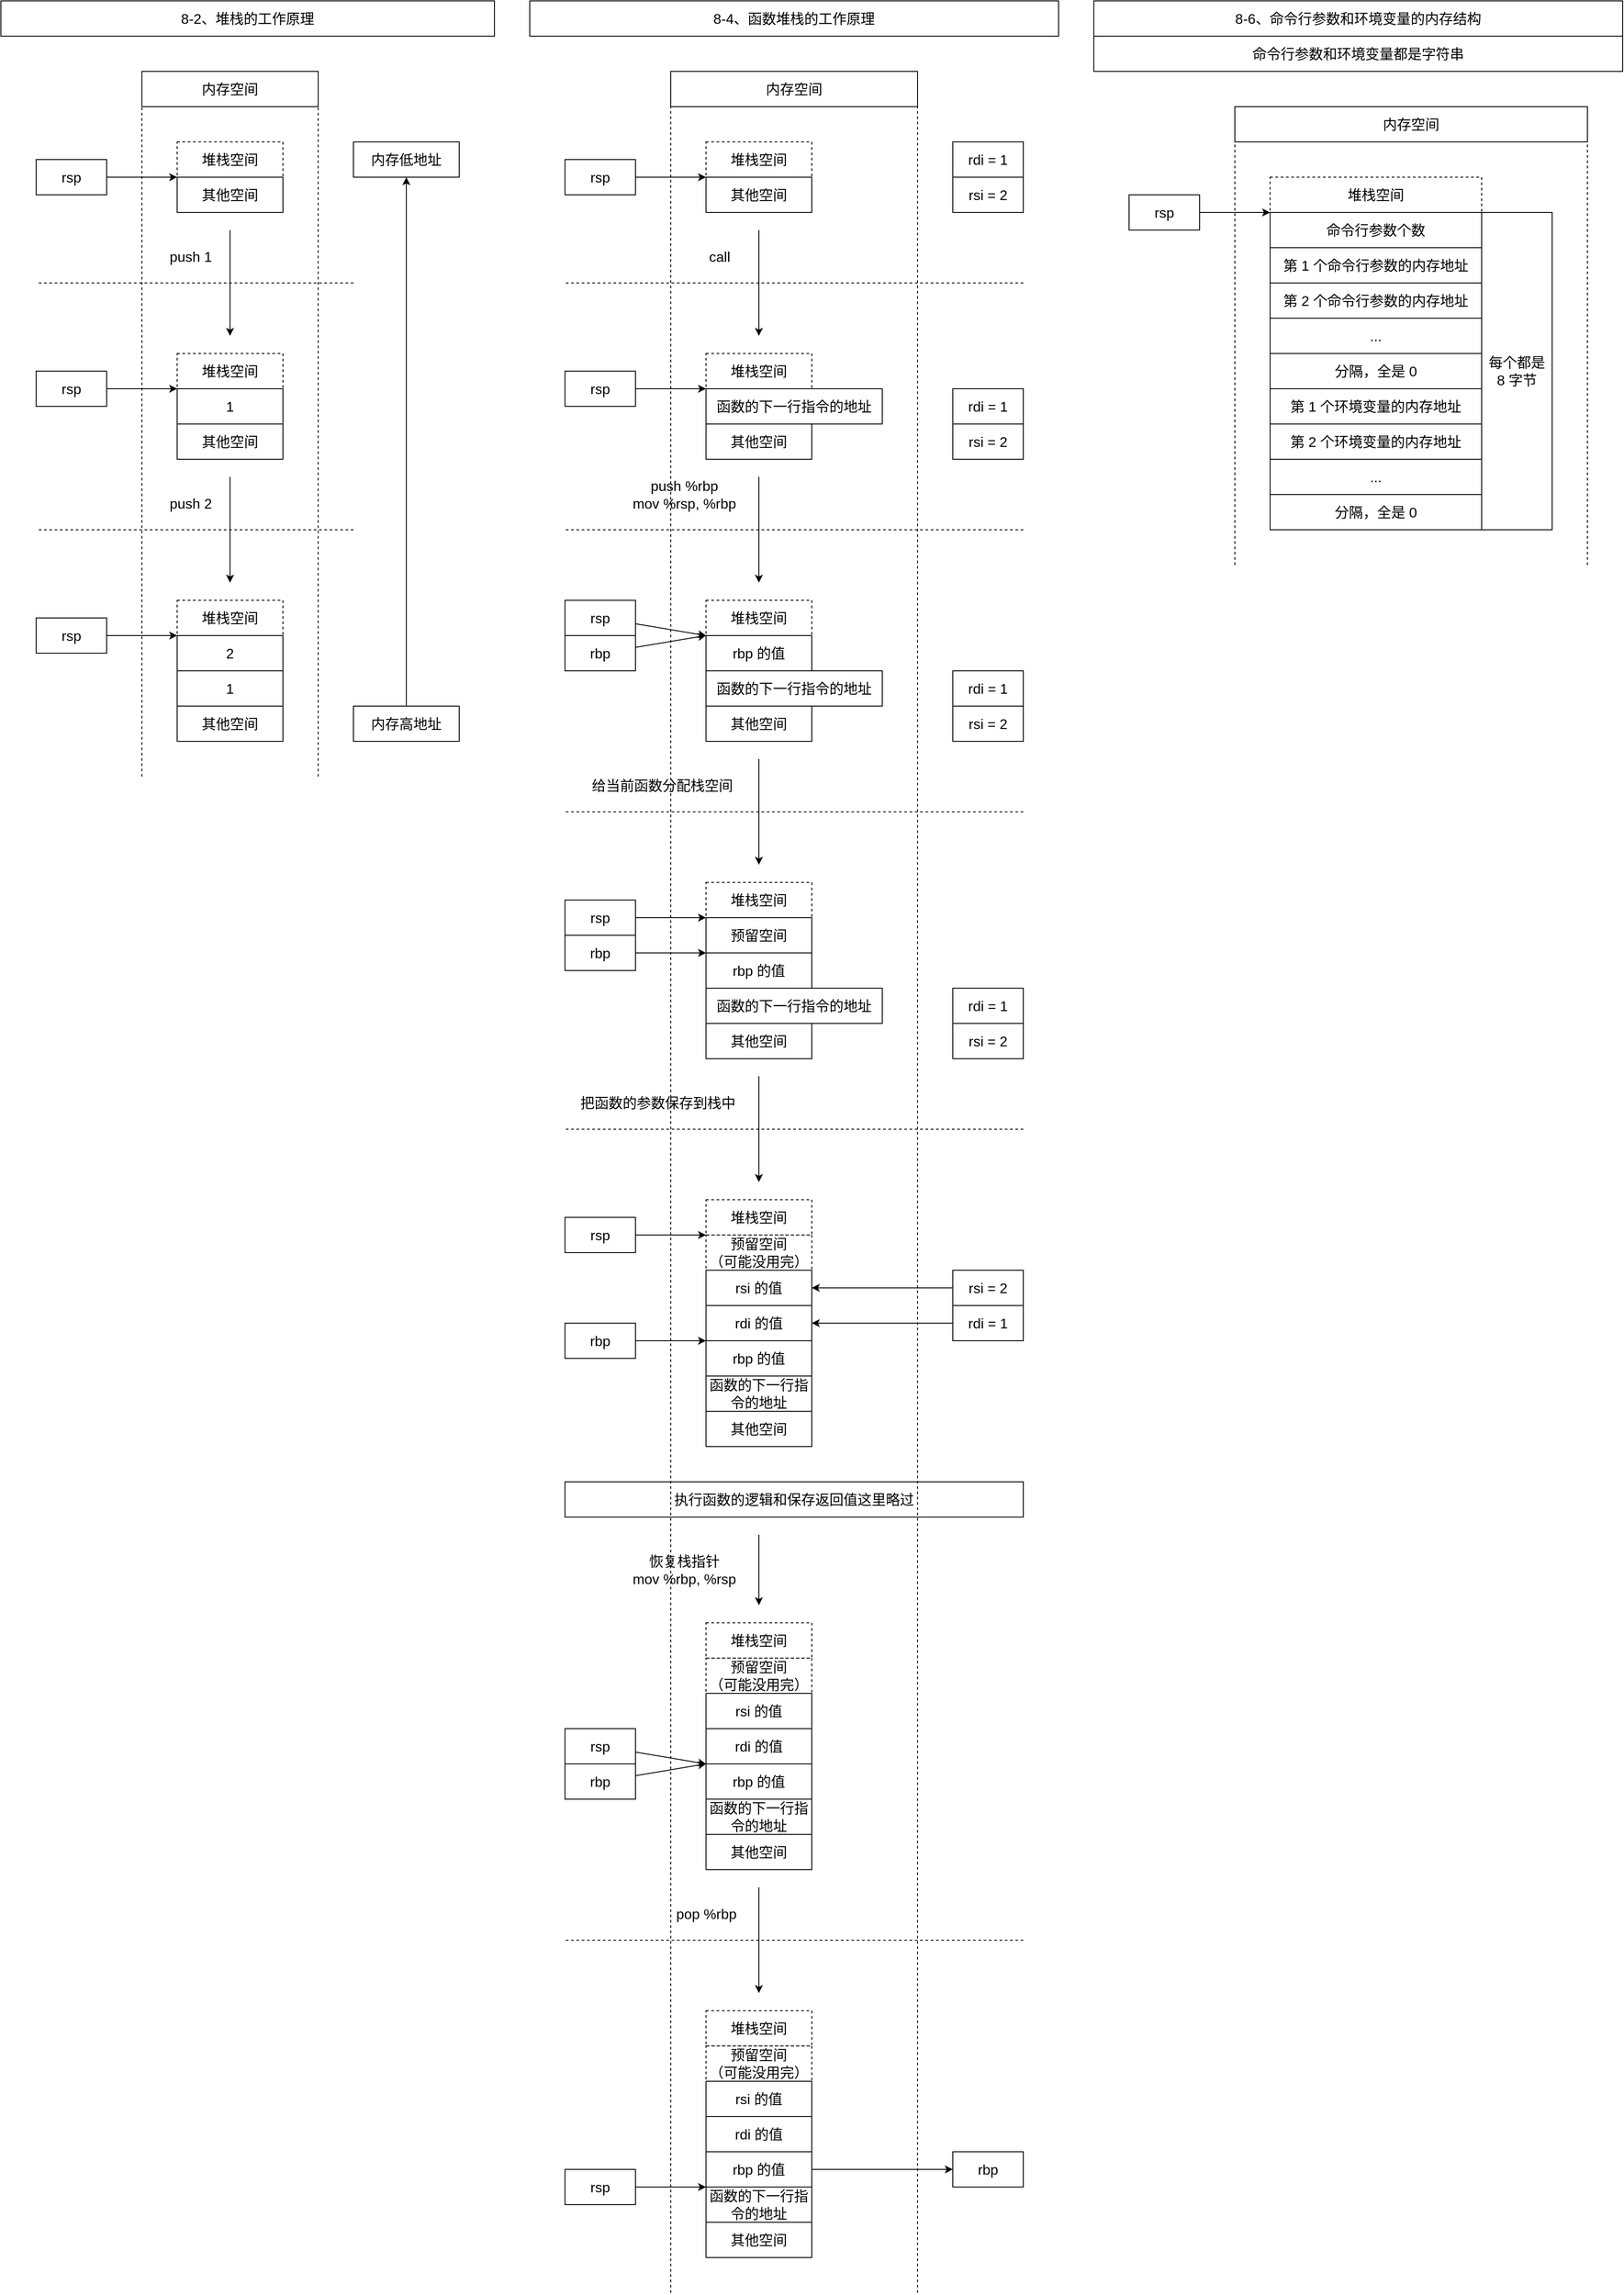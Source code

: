 <mxfile version="17.4.2" type="device"><diagram id="jFZ3DlJ9IxlYxu-9t4Uk" name="第 1 页"><mxGraphModel dx="2166" dy="1297" grid="1" gridSize="10" guides="0" tooltips="1" connect="1" arrows="0" fold="1" page="1" pageScale="1" pageWidth="827" pageHeight="1169" math="0" shadow="0"><root><mxCell id="0"/><mxCell id="1" parent="0"/><mxCell id="gfUiSU0rXDCN0qxDwcr0-1" value="8-2、堆栈的工作原理" style="rounded=0;whiteSpace=wrap;html=1;fillColor=none;fontSize=16;" parent="1" vertex="1"><mxGeometry x="40" y="40" width="560" height="40" as="geometry"/></mxCell><mxCell id="gfUiSU0rXDCN0qxDwcr0-2" value="其他空间" style="rounded=0;whiteSpace=wrap;html=1;fillColor=none;fontSize=16;" parent="1" vertex="1"><mxGeometry x="240" y="240" width="120" height="40" as="geometry"/></mxCell><mxCell id="gfUiSU0rXDCN0qxDwcr0-3" value="" style="endArrow=classic;html=1;rounded=0;fontSize=16;" parent="1" source="gfUiSU0rXDCN0qxDwcr0-17" edge="1"><mxGeometry width="50" height="50" relative="1" as="geometry"><mxPoint x="200" y="240" as="sourcePoint"/><mxPoint x="240" y="240" as="targetPoint"/></mxGeometry></mxCell><mxCell id="gfUiSU0rXDCN0qxDwcr0-5" value="1" style="rounded=0;whiteSpace=wrap;html=1;fillColor=none;fontSize=16;" parent="1" vertex="1"><mxGeometry x="240" y="480" width="120" height="40" as="geometry"/></mxCell><mxCell id="gfUiSU0rXDCN0qxDwcr0-12" value="内存低地址" style="rounded=0;whiteSpace=wrap;html=1;fillColor=none;fontSize=16;" parent="1" vertex="1"><mxGeometry x="440" y="200" width="120" height="40" as="geometry"/></mxCell><mxCell id="gfUiSU0rXDCN0qxDwcr0-13" value="内存高地址" style="rounded=0;whiteSpace=wrap;html=1;fillColor=none;fontSize=16;" parent="1" vertex="1"><mxGeometry x="440" y="840" width="120" height="40" as="geometry"/></mxCell><mxCell id="gfUiSU0rXDCN0qxDwcr0-14" value="" style="endArrow=classic;html=1;rounded=0;fontSize=16;" parent="1" source="gfUiSU0rXDCN0qxDwcr0-13" target="gfUiSU0rXDCN0qxDwcr0-12" edge="1"><mxGeometry width="50" height="50" relative="1" as="geometry"><mxPoint x="390" y="290" as="sourcePoint"/><mxPoint x="440" y="240" as="targetPoint"/></mxGeometry></mxCell><mxCell id="gfUiSU0rXDCN0qxDwcr0-15" value="内存空间" style="rounded=0;whiteSpace=wrap;html=1;fillColor=none;fontSize=16;" parent="1" vertex="1"><mxGeometry x="200" y="120" width="200" height="40" as="geometry"/></mxCell><mxCell id="gfUiSU0rXDCN0qxDwcr0-17" value="rsp" style="rounded=0;whiteSpace=wrap;html=1;fillColor=none;fontSize=16;" parent="1" vertex="1"><mxGeometry x="80" y="220" width="80" height="40" as="geometry"/></mxCell><mxCell id="gfUiSU0rXDCN0qxDwcr0-18" value="" style="endArrow=classic;html=1;rounded=0;fontSize=16;" parent="1" source="gfUiSU0rXDCN0qxDwcr0-19" edge="1"><mxGeometry width="50" height="50" relative="1" as="geometry"><mxPoint x="200" y="480" as="sourcePoint"/><mxPoint x="240" y="480" as="targetPoint"/></mxGeometry></mxCell><mxCell id="gfUiSU0rXDCN0qxDwcr0-19" value="rsp" style="rounded=0;whiteSpace=wrap;html=1;fillColor=none;fontSize=16;" parent="1" vertex="1"><mxGeometry x="80" y="460" width="80" height="40" as="geometry"/></mxCell><mxCell id="gfUiSU0rXDCN0qxDwcr0-20" value="push 1" style="text;html=1;align=center;verticalAlign=middle;resizable=0;points=[];autosize=1;strokeColor=none;fillColor=none;fontSize=16;" parent="1" vertex="1"><mxGeometry x="225" y="320" width="60" height="20" as="geometry"/></mxCell><mxCell id="gfUiSU0rXDCN0qxDwcr0-21" value="push 2" style="text;html=1;align=center;verticalAlign=middle;resizable=0;points=[];autosize=1;strokeColor=none;fillColor=none;fontSize=16;" parent="1" vertex="1"><mxGeometry x="225" y="600" width="60" height="20" as="geometry"/></mxCell><mxCell id="gfUiSU0rXDCN0qxDwcr0-22" value="1" style="rounded=0;whiteSpace=wrap;html=1;fillColor=none;fontSize=16;" parent="1" vertex="1"><mxGeometry x="240" y="800" width="120" height="40" as="geometry"/></mxCell><mxCell id="gfUiSU0rXDCN0qxDwcr0-23" value="2" style="rounded=0;whiteSpace=wrap;html=1;fillColor=none;fontSize=16;" parent="1" vertex="1"><mxGeometry x="240" y="760" width="120" height="40" as="geometry"/></mxCell><mxCell id="gfUiSU0rXDCN0qxDwcr0-24" value="" style="endArrow=classic;html=1;rounded=0;fontSize=16;" parent="1" source="gfUiSU0rXDCN0qxDwcr0-25" edge="1"><mxGeometry width="50" height="50" relative="1" as="geometry"><mxPoint x="200" y="760" as="sourcePoint"/><mxPoint x="240" y="760" as="targetPoint"/></mxGeometry></mxCell><mxCell id="gfUiSU0rXDCN0qxDwcr0-25" value="rsp" style="rounded=0;whiteSpace=wrap;html=1;fillColor=none;fontSize=16;" parent="1" vertex="1"><mxGeometry x="80" y="740" width="80" height="40" as="geometry"/></mxCell><mxCell id="gfUiSU0rXDCN0qxDwcr0-26" value="堆栈空间" style="rounded=0;whiteSpace=wrap;html=1;fillColor=none;dashed=1;fontSize=16;" parent="1" vertex="1"><mxGeometry x="240" y="200" width="120" height="40" as="geometry"/></mxCell><mxCell id="gfUiSU0rXDCN0qxDwcr0-27" value="其他空间" style="rounded=0;whiteSpace=wrap;html=1;fillColor=none;fontSize=16;" parent="1" vertex="1"><mxGeometry x="240" y="520" width="120" height="40" as="geometry"/></mxCell><mxCell id="gfUiSU0rXDCN0qxDwcr0-28" value="堆栈空间" style="rounded=0;whiteSpace=wrap;html=1;fillColor=none;dashed=1;fontSize=16;" parent="1" vertex="1"><mxGeometry x="240" y="440" width="120" height="40" as="geometry"/></mxCell><mxCell id="gfUiSU0rXDCN0qxDwcr0-29" value="堆栈空间" style="rounded=0;whiteSpace=wrap;html=1;fillColor=none;dashed=1;fontSize=16;" parent="1" vertex="1"><mxGeometry x="240" y="720" width="120" height="40" as="geometry"/></mxCell><mxCell id="gfUiSU0rXDCN0qxDwcr0-30" value="其他空间" style="rounded=0;whiteSpace=wrap;html=1;fillColor=none;fontSize=16;" parent="1" vertex="1"><mxGeometry x="240" y="840" width="120" height="40" as="geometry"/></mxCell><mxCell id="gfUiSU0rXDCN0qxDwcr0-31" value="" style="endArrow=classic;html=1;rounded=0;fontSize=16;" parent="1" edge="1"><mxGeometry width="50" height="50" relative="1" as="geometry"><mxPoint x="300" y="300" as="sourcePoint"/><mxPoint x="300" y="420" as="targetPoint"/></mxGeometry></mxCell><mxCell id="gfUiSU0rXDCN0qxDwcr0-33" value="" style="endArrow=none;dashed=1;html=1;rounded=0;fontSize=16;" parent="1" edge="1"><mxGeometry width="50" height="50" relative="1" as="geometry"><mxPoint x="200" y="920" as="sourcePoint"/><mxPoint x="200" y="160" as="targetPoint"/></mxGeometry></mxCell><mxCell id="gfUiSU0rXDCN0qxDwcr0-34" value="" style="endArrow=none;dashed=1;html=1;rounded=0;fontSize=16;" parent="1" edge="1"><mxGeometry width="50" height="50" relative="1" as="geometry"><mxPoint x="440" y="360" as="sourcePoint"/><mxPoint x="80" y="360" as="targetPoint"/></mxGeometry></mxCell><mxCell id="gfUiSU0rXDCN0qxDwcr0-35" value="" style="endArrow=none;dashed=1;html=1;rounded=0;fontSize=16;" parent="1" edge="1"><mxGeometry width="50" height="50" relative="1" as="geometry"><mxPoint x="440" y="640" as="sourcePoint"/><mxPoint x="80" y="640" as="targetPoint"/></mxGeometry></mxCell><mxCell id="gfUiSU0rXDCN0qxDwcr0-37" value="" style="endArrow=none;dashed=1;html=1;rounded=0;fontSize=16;" parent="1" edge="1"><mxGeometry width="50" height="50" relative="1" as="geometry"><mxPoint x="400" y="920" as="sourcePoint"/><mxPoint x="400" y="160" as="targetPoint"/></mxGeometry></mxCell><mxCell id="gfUiSU0rXDCN0qxDwcr0-40" value="" style="endArrow=classic;html=1;rounded=0;fontSize=16;" parent="1" edge="1"><mxGeometry width="50" height="50" relative="1" as="geometry"><mxPoint x="300" y="580" as="sourcePoint"/><mxPoint x="300" y="700" as="targetPoint"/></mxGeometry></mxCell><mxCell id="gfUiSU0rXDCN0qxDwcr0-41" value="8-4、函数堆栈的工作原理" style="rounded=0;whiteSpace=wrap;html=1;fillColor=none;fontSize=16;" parent="1" vertex="1"><mxGeometry x="640" y="40" width="600" height="40" as="geometry"/></mxCell><mxCell id="gfUiSU0rXDCN0qxDwcr0-42" value="rdi = 1" style="rounded=0;whiteSpace=wrap;html=1;fillColor=none;fontSize=16;" parent="1" vertex="1"><mxGeometry x="1120" y="200" width="80" height="40" as="geometry"/></mxCell><mxCell id="gfUiSU0rXDCN0qxDwcr0-43" value="rsi = 2" style="rounded=0;whiteSpace=wrap;html=1;fillColor=none;fontSize=16;" parent="1" vertex="1"><mxGeometry x="1120" y="240" width="80" height="40" as="geometry"/></mxCell><mxCell id="gfUiSU0rXDCN0qxDwcr0-44" value="其他空间" style="rounded=0;whiteSpace=wrap;html=1;fillColor=none;fontSize=16;" parent="1" vertex="1"><mxGeometry x="840" y="240" width="120" height="40" as="geometry"/></mxCell><mxCell id="gfUiSU0rXDCN0qxDwcr0-45" value="" style="endArrow=classic;html=1;rounded=0;fontSize=16;" parent="1" source="gfUiSU0rXDCN0qxDwcr0-47" edge="1"><mxGeometry width="50" height="50" relative="1" as="geometry"><mxPoint x="800" y="240" as="sourcePoint"/><mxPoint x="840" y="240" as="targetPoint"/></mxGeometry></mxCell><mxCell id="gfUiSU0rXDCN0qxDwcr0-46" value="内存空间" style="rounded=0;whiteSpace=wrap;html=1;fillColor=none;fontSize=16;" parent="1" vertex="1"><mxGeometry x="800" y="120" width="280" height="40" as="geometry"/></mxCell><mxCell id="gfUiSU0rXDCN0qxDwcr0-47" value="rsp" style="rounded=0;whiteSpace=wrap;html=1;fillColor=none;fontSize=16;" parent="1" vertex="1"><mxGeometry x="680" y="220" width="80" height="40" as="geometry"/></mxCell><mxCell id="gfUiSU0rXDCN0qxDwcr0-48" value="堆栈空间" style="rounded=0;whiteSpace=wrap;html=1;fillColor=none;dashed=1;fontSize=16;" parent="1" vertex="1"><mxGeometry x="840" y="200" width="120" height="40" as="geometry"/></mxCell><mxCell id="gfUiSU0rXDCN0qxDwcr0-49" value="rdi = 1" style="rounded=0;whiteSpace=wrap;html=1;fillColor=none;fontSize=16;" parent="1" vertex="1"><mxGeometry x="1120" y="480" width="80" height="40" as="geometry"/></mxCell><mxCell id="gfUiSU0rXDCN0qxDwcr0-50" value="rsi = 2" style="rounded=0;whiteSpace=wrap;html=1;fillColor=none;fontSize=16;" parent="1" vertex="1"><mxGeometry x="1120" y="520" width="80" height="40" as="geometry"/></mxCell><mxCell id="gfUiSU0rXDCN0qxDwcr0-51" value="其他空间" style="rounded=0;whiteSpace=wrap;html=1;fillColor=none;fontSize=16;" parent="1" vertex="1"><mxGeometry x="840" y="520" width="120" height="40" as="geometry"/></mxCell><mxCell id="gfUiSU0rXDCN0qxDwcr0-52" value="" style="endArrow=classic;html=1;rounded=0;fontSize=16;" parent="1" source="gfUiSU0rXDCN0qxDwcr0-54" edge="1"><mxGeometry width="50" height="50" relative="1" as="geometry"><mxPoint x="800" y="480" as="sourcePoint"/><mxPoint x="840" y="480" as="targetPoint"/></mxGeometry></mxCell><mxCell id="gfUiSU0rXDCN0qxDwcr0-54" value="rsp" style="rounded=0;whiteSpace=wrap;html=1;fillColor=none;fontSize=16;" parent="1" vertex="1"><mxGeometry x="680" y="460" width="80" height="40" as="geometry"/></mxCell><mxCell id="gfUiSU0rXDCN0qxDwcr0-55" value="堆栈空间" style="rounded=0;whiteSpace=wrap;html=1;fillColor=none;dashed=1;fontSize=16;" parent="1" vertex="1"><mxGeometry x="840" y="440" width="120" height="40" as="geometry"/></mxCell><mxCell id="gfUiSU0rXDCN0qxDwcr0-57" value="函数的下一行指令的地址" style="rounded=0;whiteSpace=wrap;html=1;fontSize=16;fillColor=none;" parent="1" vertex="1"><mxGeometry x="840" y="480" width="200" height="40" as="geometry"/></mxCell><mxCell id="gfUiSU0rXDCN0qxDwcr0-58" value="call" style="text;html=1;align=center;verticalAlign=middle;resizable=0;points=[];autosize=1;strokeColor=none;fillColor=none;fontSize=16;" parent="1" vertex="1"><mxGeometry x="835" y="320" width="40" height="20" as="geometry"/></mxCell><mxCell id="gfUiSU0rXDCN0qxDwcr0-59" value="" style="endArrow=classic;html=1;rounded=0;fontSize=16;" parent="1" edge="1"><mxGeometry width="50" height="50" relative="1" as="geometry"><mxPoint x="900" y="300" as="sourcePoint"/><mxPoint x="900" y="420" as="targetPoint"/></mxGeometry></mxCell><mxCell id="gfUiSU0rXDCN0qxDwcr0-60" value="" style="endArrow=none;dashed=1;html=1;rounded=0;fontSize=16;" parent="1" edge="1"><mxGeometry width="50" height="50" relative="1" as="geometry"><mxPoint x="1200" y="360" as="sourcePoint"/><mxPoint x="680" y="360" as="targetPoint"/></mxGeometry></mxCell><mxCell id="gfUiSU0rXDCN0qxDwcr0-61" value="rbp 的值" style="rounded=0;whiteSpace=wrap;html=1;fillColor=none;fontSize=16;" parent="1" vertex="1"><mxGeometry x="840" y="760" width="120" height="40" as="geometry"/></mxCell><mxCell id="gfUiSU0rXDCN0qxDwcr0-62" value="rdi = 1" style="rounded=0;whiteSpace=wrap;html=1;fillColor=none;fontSize=16;" parent="1" vertex="1"><mxGeometry x="1120" y="800" width="80" height="40" as="geometry"/></mxCell><mxCell id="gfUiSU0rXDCN0qxDwcr0-63" value="rsi = 2" style="rounded=0;whiteSpace=wrap;html=1;fillColor=none;fontSize=16;" parent="1" vertex="1"><mxGeometry x="1120" y="840" width="80" height="40" as="geometry"/></mxCell><mxCell id="gfUiSU0rXDCN0qxDwcr0-64" value="其他空间" style="rounded=0;whiteSpace=wrap;html=1;fillColor=none;fontSize=16;" parent="1" vertex="1"><mxGeometry x="840" y="840" width="120" height="40" as="geometry"/></mxCell><mxCell id="gfUiSU0rXDCN0qxDwcr0-65" value="" style="endArrow=classic;html=1;rounded=0;fontSize=16;" parent="1" source="gfUiSU0rXDCN0qxDwcr0-66" edge="1"><mxGeometry width="50" height="50" relative="1" as="geometry"><mxPoint x="800" y="760" as="sourcePoint"/><mxPoint x="840" y="760" as="targetPoint"/></mxGeometry></mxCell><mxCell id="gfUiSU0rXDCN0qxDwcr0-66" value="rsp" style="rounded=0;whiteSpace=wrap;html=1;fillColor=none;fontSize=16;" parent="1" vertex="1"><mxGeometry x="680" y="720" width="80" height="40" as="geometry"/></mxCell><mxCell id="gfUiSU0rXDCN0qxDwcr0-67" value="堆栈空间" style="rounded=0;whiteSpace=wrap;html=1;fillColor=none;dashed=1;fontSize=16;" parent="1" vertex="1"><mxGeometry x="840" y="720" width="120" height="40" as="geometry"/></mxCell><mxCell id="gfUiSU0rXDCN0qxDwcr0-68" value="函数的下一行指令的地址" style="rounded=0;whiteSpace=wrap;html=1;fontSize=16;fillColor=none;" parent="1" vertex="1"><mxGeometry x="840" y="800" width="200" height="40" as="geometry"/></mxCell><mxCell id="gfUiSU0rXDCN0qxDwcr0-71" value="rbp 的值" style="rounded=0;whiteSpace=wrap;html=1;fillColor=none;fontSize=16;" parent="1" vertex="1"><mxGeometry x="840" y="1120" width="120" height="40" as="geometry"/></mxCell><mxCell id="gfUiSU0rXDCN0qxDwcr0-72" value="rdi = 1" style="rounded=0;whiteSpace=wrap;html=1;fillColor=none;fontSize=16;" parent="1" vertex="1"><mxGeometry x="1120" y="1160" width="80" height="40" as="geometry"/></mxCell><mxCell id="gfUiSU0rXDCN0qxDwcr0-73" value="rsi = 2" style="rounded=0;whiteSpace=wrap;html=1;fillColor=none;fontSize=16;" parent="1" vertex="1"><mxGeometry x="1120" y="1200" width="80" height="40" as="geometry"/></mxCell><mxCell id="gfUiSU0rXDCN0qxDwcr0-74" value="其他空间" style="rounded=0;whiteSpace=wrap;html=1;fillColor=none;fontSize=16;" parent="1" vertex="1"><mxGeometry x="840" y="1200" width="120" height="40" as="geometry"/></mxCell><mxCell id="gfUiSU0rXDCN0qxDwcr0-75" value="" style="endArrow=classic;html=1;rounded=0;fontSize=16;" parent="1" source="gfUiSU0rXDCN0qxDwcr0-76" edge="1"><mxGeometry width="50" height="50" relative="1" as="geometry"><mxPoint x="800" y="1080" as="sourcePoint"/><mxPoint x="840" y="1080" as="targetPoint"/></mxGeometry></mxCell><mxCell id="gfUiSU0rXDCN0qxDwcr0-76" value="rsp" style="rounded=0;whiteSpace=wrap;html=1;fillColor=none;fontSize=16;" parent="1" vertex="1"><mxGeometry x="680" y="1060" width="80" height="40" as="geometry"/></mxCell><mxCell id="gfUiSU0rXDCN0qxDwcr0-77" value="堆栈空间" style="rounded=0;whiteSpace=wrap;html=1;fillColor=none;dashed=1;fontSize=16;" parent="1" vertex="1"><mxGeometry x="840" y="1040" width="120" height="40" as="geometry"/></mxCell><mxCell id="gfUiSU0rXDCN0qxDwcr0-78" value="函数的下一行指令的地址" style="rounded=0;whiteSpace=wrap;html=1;fontSize=16;fillColor=none;" parent="1" vertex="1"><mxGeometry x="840" y="1160" width="200" height="40" as="geometry"/></mxCell><mxCell id="gfUiSU0rXDCN0qxDwcr0-80" value="预留空间" style="rounded=0;whiteSpace=wrap;html=1;fillColor=none;fontSize=16;" parent="1" vertex="1"><mxGeometry x="840" y="1080" width="120" height="40" as="geometry"/></mxCell><mxCell id="gfUiSU0rXDCN0qxDwcr0-81" value="rbp 的值" style="rounded=0;whiteSpace=wrap;html=1;fillColor=none;fontSize=16;" parent="1" vertex="1"><mxGeometry x="840" y="1560" width="120" height="40" as="geometry"/></mxCell><mxCell id="gfUiSU0rXDCN0qxDwcr0-82" value="rdi = 1" style="rounded=0;whiteSpace=wrap;html=1;fillColor=none;fontSize=16;" parent="1" vertex="1"><mxGeometry x="1120" y="1520" width="80" height="40" as="geometry"/></mxCell><mxCell id="gfUiSU0rXDCN0qxDwcr0-83" value="rsi = 2" style="rounded=0;whiteSpace=wrap;html=1;fillColor=none;fontSize=16;" parent="1" vertex="1"><mxGeometry x="1120" y="1480" width="80" height="40" as="geometry"/></mxCell><mxCell id="gfUiSU0rXDCN0qxDwcr0-84" value="其他空间" style="rounded=0;whiteSpace=wrap;html=1;fillColor=none;fontSize=16;" parent="1" vertex="1"><mxGeometry x="840" y="1640" width="120" height="40" as="geometry"/></mxCell><mxCell id="gfUiSU0rXDCN0qxDwcr0-85" value="" style="endArrow=classic;html=1;rounded=0;fontSize=16;" parent="1" source="gfUiSU0rXDCN0qxDwcr0-86" edge="1"><mxGeometry width="50" height="50" relative="1" as="geometry"><mxPoint x="800" y="1440" as="sourcePoint"/><mxPoint x="840" y="1440" as="targetPoint"/></mxGeometry></mxCell><mxCell id="gfUiSU0rXDCN0qxDwcr0-86" value="rsp" style="rounded=0;whiteSpace=wrap;html=1;fillColor=none;fontSize=16;" parent="1" vertex="1"><mxGeometry x="680" y="1420" width="80" height="40" as="geometry"/></mxCell><mxCell id="gfUiSU0rXDCN0qxDwcr0-87" value="堆栈空间" style="rounded=0;whiteSpace=wrap;html=1;fillColor=none;dashed=1;fontSize=16;" parent="1" vertex="1"><mxGeometry x="840" y="1400" width="120" height="40" as="geometry"/></mxCell><mxCell id="gfUiSU0rXDCN0qxDwcr0-88" value="函数的下一行指令的地址" style="rounded=0;whiteSpace=wrap;html=1;fontSize=16;fillColor=none;" parent="1" vertex="1"><mxGeometry x="840" y="1600" width="120" height="40" as="geometry"/></mxCell><mxCell id="gfUiSU0rXDCN0qxDwcr0-90" value="rdi 的值" style="rounded=0;whiteSpace=wrap;html=1;fillColor=none;fontSize=16;" parent="1" vertex="1"><mxGeometry x="840" y="1520" width="120" height="40" as="geometry"/></mxCell><mxCell id="gfUiSU0rXDCN0qxDwcr0-91" value="rsi 的值" style="rounded=0;whiteSpace=wrap;html=1;fillColor=none;fontSize=16;" parent="1" vertex="1"><mxGeometry x="840" y="1480" width="120" height="40" as="geometry"/></mxCell><mxCell id="gfUiSU0rXDCN0qxDwcr0-92" value="预留空间&lt;br&gt;（可能没用完）" style="rounded=0;whiteSpace=wrap;html=1;fillColor=none;fontSize=16;dashed=1;" parent="1" vertex="1"><mxGeometry x="840" y="1440" width="120" height="40" as="geometry"/></mxCell><mxCell id="gfUiSU0rXDCN0qxDwcr0-94" value="push %rbp&lt;br&gt;mov %rsp, %rbp" style="text;html=1;align=center;verticalAlign=middle;resizable=0;points=[];autosize=1;strokeColor=none;fillColor=none;fontSize=16;" parent="1" vertex="1"><mxGeometry x="750" y="580" width="130" height="40" as="geometry"/></mxCell><mxCell id="gfUiSU0rXDCN0qxDwcr0-95" value="" style="endArrow=classic;html=1;rounded=0;fontSize=16;" parent="1" edge="1"><mxGeometry width="50" height="50" relative="1" as="geometry"><mxPoint x="900" y="580" as="sourcePoint"/><mxPoint x="900" y="700" as="targetPoint"/></mxGeometry></mxCell><mxCell id="gfUiSU0rXDCN0qxDwcr0-96" value="" style="endArrow=none;dashed=1;html=1;rounded=0;fontSize=16;" parent="1" edge="1"><mxGeometry width="50" height="50" relative="1" as="geometry"><mxPoint x="1200" y="640" as="sourcePoint"/><mxPoint x="680" y="640" as="targetPoint"/></mxGeometry></mxCell><mxCell id="gfUiSU0rXDCN0qxDwcr0-97" value="rbp" style="rounded=0;whiteSpace=wrap;html=1;fillColor=none;fontSize=16;" parent="1" vertex="1"><mxGeometry x="680" y="760" width="80" height="40" as="geometry"/></mxCell><mxCell id="gfUiSU0rXDCN0qxDwcr0-98" value="" style="endArrow=classic;html=1;rounded=0;fontSize=16;" parent="1" source="gfUiSU0rXDCN0qxDwcr0-97" edge="1"><mxGeometry width="50" height="50" relative="1" as="geometry"><mxPoint x="780" y="756.667" as="sourcePoint"/><mxPoint x="840" y="760" as="targetPoint"/></mxGeometry></mxCell><mxCell id="gfUiSU0rXDCN0qxDwcr0-99" value="给当前函数分配栈空间" style="text;html=1;align=center;verticalAlign=middle;resizable=0;points=[];autosize=1;strokeColor=none;fillColor=none;fontSize=16;" parent="1" vertex="1"><mxGeometry x="700" y="920" width="180" height="20" as="geometry"/></mxCell><mxCell id="gfUiSU0rXDCN0qxDwcr0-100" value="" style="endArrow=classic;html=1;rounded=0;fontSize=16;" parent="1" edge="1"><mxGeometry width="50" height="50" relative="1" as="geometry"><mxPoint x="900" y="900" as="sourcePoint"/><mxPoint x="900" y="1020" as="targetPoint"/></mxGeometry></mxCell><mxCell id="gfUiSU0rXDCN0qxDwcr0-101" value="" style="endArrow=none;dashed=1;html=1;rounded=0;fontSize=16;" parent="1" edge="1"><mxGeometry width="50" height="50" relative="1" as="geometry"><mxPoint x="1200" y="960" as="sourcePoint"/><mxPoint x="680" y="960" as="targetPoint"/></mxGeometry></mxCell><mxCell id="gfUiSU0rXDCN0qxDwcr0-102" value="" style="endArrow=classic;html=1;rounded=0;fontSize=16;" parent="1" source="gfUiSU0rXDCN0qxDwcr0-82" target="gfUiSU0rXDCN0qxDwcr0-90" edge="1"><mxGeometry width="50" height="50" relative="1" as="geometry"><mxPoint x="1050" y="1520" as="sourcePoint"/><mxPoint x="1100" y="1470" as="targetPoint"/></mxGeometry></mxCell><mxCell id="gfUiSU0rXDCN0qxDwcr0-103" value="" style="endArrow=classic;html=1;rounded=0;fontSize=16;" parent="1" source="gfUiSU0rXDCN0qxDwcr0-83" target="gfUiSU0rXDCN0qxDwcr0-91" edge="1"><mxGeometry width="50" height="50" relative="1" as="geometry"><mxPoint x="1100" y="1508.696" as="sourcePoint"/><mxPoint x="970" y="1536.957" as="targetPoint"/></mxGeometry></mxCell><mxCell id="gfUiSU0rXDCN0qxDwcr0-104" value="rbp" style="rounded=0;whiteSpace=wrap;html=1;fillColor=none;fontSize=16;" parent="1" vertex="1"><mxGeometry x="680" y="1100" width="80" height="40" as="geometry"/></mxCell><mxCell id="gfUiSU0rXDCN0qxDwcr0-105" value="" style="endArrow=classic;html=1;rounded=0;fontSize=16;" parent="1" source="gfUiSU0rXDCN0qxDwcr0-104" edge="1"><mxGeometry width="50" height="50" relative="1" as="geometry"><mxPoint x="780" y="1116.667" as="sourcePoint"/><mxPoint x="840" y="1120" as="targetPoint"/></mxGeometry></mxCell><mxCell id="gfUiSU0rXDCN0qxDwcr0-106" value="rbp" style="rounded=0;whiteSpace=wrap;html=1;fillColor=none;fontSize=16;" parent="1" vertex="1"><mxGeometry x="680" y="1540" width="80" height="40" as="geometry"/></mxCell><mxCell id="gfUiSU0rXDCN0qxDwcr0-107" value="" style="endArrow=classic;html=1;rounded=0;fontSize=16;" parent="1" source="gfUiSU0rXDCN0qxDwcr0-106" edge="1"><mxGeometry width="50" height="50" relative="1" as="geometry"><mxPoint x="780" y="1556.667" as="sourcePoint"/><mxPoint x="840" y="1560" as="targetPoint"/></mxGeometry></mxCell><mxCell id="gfUiSU0rXDCN0qxDwcr0-109" value="" style="endArrow=classic;html=1;rounded=0;fontSize=16;" parent="1" edge="1"><mxGeometry width="50" height="50" relative="1" as="geometry"><mxPoint x="900" y="1260" as="sourcePoint"/><mxPoint x="900" y="1380" as="targetPoint"/></mxGeometry></mxCell><mxCell id="gfUiSU0rXDCN0qxDwcr0-110" value="" style="endArrow=none;dashed=1;html=1;rounded=0;fontSize=16;" parent="1" edge="1"><mxGeometry width="50" height="50" relative="1" as="geometry"><mxPoint x="1200" y="1320" as="sourcePoint"/><mxPoint x="680" y="1320" as="targetPoint"/></mxGeometry></mxCell><mxCell id="gfUiSU0rXDCN0qxDwcr0-111" value="把函数的参数保存到栈中" style="text;html=1;align=center;verticalAlign=middle;resizable=0;points=[];autosize=1;strokeColor=none;fillColor=none;fontSize=16;" parent="1" vertex="1"><mxGeometry x="690" y="1280" width="190" height="20" as="geometry"/></mxCell><mxCell id="gfUiSU0rXDCN0qxDwcr0-112" value="" style="endArrow=classic;html=1;rounded=0;fontSize=16;" parent="1" edge="1"><mxGeometry width="50" height="50" relative="1" as="geometry"><mxPoint x="900" y="1780" as="sourcePoint"/><mxPoint x="900" y="1860" as="targetPoint"/></mxGeometry></mxCell><mxCell id="gfUiSU0rXDCN0qxDwcr0-113" value="" style="endArrow=none;dashed=1;html=1;rounded=0;fontSize=16;" parent="1" edge="1"><mxGeometry width="50" height="50" relative="1" as="geometry"><mxPoint x="1200" y="2240" as="sourcePoint"/><mxPoint x="680" y="2240" as="targetPoint"/></mxGeometry></mxCell><mxCell id="gfUiSU0rXDCN0qxDwcr0-115" value="rbp 的值" style="rounded=0;whiteSpace=wrap;html=1;fillColor=none;fontSize=16;" parent="1" vertex="1"><mxGeometry x="840" y="2040" width="120" height="40" as="geometry"/></mxCell><mxCell id="gfUiSU0rXDCN0qxDwcr0-116" value="其他空间" style="rounded=0;whiteSpace=wrap;html=1;fillColor=none;fontSize=16;" parent="1" vertex="1"><mxGeometry x="840" y="2120" width="120" height="40" as="geometry"/></mxCell><mxCell id="gfUiSU0rXDCN0qxDwcr0-117" value="" style="endArrow=classic;html=1;rounded=0;fontSize=16;" parent="1" source="gfUiSU0rXDCN0qxDwcr0-118" edge="1"><mxGeometry width="50" height="50" relative="1" as="geometry"><mxPoint x="800" y="2020" as="sourcePoint"/><mxPoint x="840" y="2040" as="targetPoint"/></mxGeometry></mxCell><mxCell id="gfUiSU0rXDCN0qxDwcr0-118" value="rsp" style="rounded=0;whiteSpace=wrap;html=1;fillColor=none;fontSize=16;" parent="1" vertex="1"><mxGeometry x="680" y="2000" width="80" height="40" as="geometry"/></mxCell><mxCell id="gfUiSU0rXDCN0qxDwcr0-119" value="堆栈空间" style="rounded=0;whiteSpace=wrap;html=1;fillColor=none;dashed=1;fontSize=16;" parent="1" vertex="1"><mxGeometry x="840" y="1880" width="120" height="40" as="geometry"/></mxCell><mxCell id="gfUiSU0rXDCN0qxDwcr0-120" value="函数的下一行指令的地址" style="rounded=0;whiteSpace=wrap;html=1;fontSize=16;fillColor=none;" parent="1" vertex="1"><mxGeometry x="840" y="2080" width="120" height="40" as="geometry"/></mxCell><mxCell id="gfUiSU0rXDCN0qxDwcr0-121" value="rdi 的值" style="rounded=0;whiteSpace=wrap;html=1;fillColor=none;fontSize=16;" parent="1" vertex="1"><mxGeometry x="840" y="2000" width="120" height="40" as="geometry"/></mxCell><mxCell id="gfUiSU0rXDCN0qxDwcr0-122" value="rsi 的值" style="rounded=0;whiteSpace=wrap;html=1;fillColor=none;fontSize=16;" parent="1" vertex="1"><mxGeometry x="840" y="1960" width="120" height="40" as="geometry"/></mxCell><mxCell id="gfUiSU0rXDCN0qxDwcr0-123" value="预留空间&lt;br&gt;（可能没用完）" style="rounded=0;whiteSpace=wrap;html=1;fillColor=none;fontSize=16;dashed=1;" parent="1" vertex="1"><mxGeometry x="840" y="1920" width="120" height="40" as="geometry"/></mxCell><mxCell id="gfUiSU0rXDCN0qxDwcr0-126" value="rbp 的值" style="rounded=0;whiteSpace=wrap;html=1;fillColor=none;fontSize=16;" parent="1" vertex="1"><mxGeometry x="840" y="2480" width="120" height="40" as="geometry"/></mxCell><mxCell id="gfUiSU0rXDCN0qxDwcr0-127" value="其他空间" style="rounded=0;whiteSpace=wrap;html=1;fillColor=none;fontSize=16;" parent="1" vertex="1"><mxGeometry x="840" y="2560" width="120" height="40" as="geometry"/></mxCell><mxCell id="gfUiSU0rXDCN0qxDwcr0-128" value="" style="endArrow=classic;html=1;rounded=0;fontSize=16;" parent="1" source="gfUiSU0rXDCN0qxDwcr0-129" edge="1"><mxGeometry width="50" height="50" relative="1" as="geometry"><mxPoint x="800" y="2520" as="sourcePoint"/><mxPoint x="840" y="2520" as="targetPoint"/></mxGeometry></mxCell><mxCell id="gfUiSU0rXDCN0qxDwcr0-129" value="rsp" style="rounded=0;whiteSpace=wrap;html=1;fillColor=none;fontSize=16;" parent="1" vertex="1"><mxGeometry x="680" y="2500" width="80" height="40" as="geometry"/></mxCell><mxCell id="gfUiSU0rXDCN0qxDwcr0-130" value="堆栈空间" style="rounded=0;whiteSpace=wrap;html=1;fillColor=none;dashed=1;fontSize=16;" parent="1" vertex="1"><mxGeometry x="840" y="2320" width="120" height="40" as="geometry"/></mxCell><mxCell id="gfUiSU0rXDCN0qxDwcr0-131" value="函数的下一行指令的地址" style="rounded=0;whiteSpace=wrap;html=1;fontSize=16;fillColor=none;" parent="1" vertex="1"><mxGeometry x="840" y="2520" width="120" height="40" as="geometry"/></mxCell><mxCell id="gfUiSU0rXDCN0qxDwcr0-132" value="rdi 的值" style="rounded=0;whiteSpace=wrap;html=1;fillColor=none;fontSize=16;" parent="1" vertex="1"><mxGeometry x="840" y="2440" width="120" height="40" as="geometry"/></mxCell><mxCell id="gfUiSU0rXDCN0qxDwcr0-133" value="rsi 的值" style="rounded=0;whiteSpace=wrap;html=1;fillColor=none;fontSize=16;" parent="1" vertex="1"><mxGeometry x="840" y="2400" width="120" height="40" as="geometry"/></mxCell><mxCell id="gfUiSU0rXDCN0qxDwcr0-134" value="预留空间&lt;br&gt;（可能没用完）" style="rounded=0;whiteSpace=wrap;html=1;fillColor=none;fontSize=16;dashed=1;" parent="1" vertex="1"><mxGeometry x="840" y="2360" width="120" height="40" as="geometry"/></mxCell><mxCell id="gfUiSU0rXDCN0qxDwcr0-135" value="&lt;span&gt;执行函数的逻辑和保存返回值这里略过&lt;/span&gt;" style="rounded=0;whiteSpace=wrap;html=1;fillColor=none;fontSize=16;" parent="1" vertex="1"><mxGeometry x="680" y="1720" width="520" height="40" as="geometry"/></mxCell><mxCell id="gfUiSU0rXDCN0qxDwcr0-136" value="恢复栈指针&lt;br&gt;mov %rbp, %rsp" style="text;html=1;align=center;verticalAlign=middle;resizable=0;points=[];autosize=1;strokeColor=none;fillColor=none;fontSize=16;" parent="1" vertex="1"><mxGeometry x="750" y="1800" width="130" height="40" as="geometry"/></mxCell><mxCell id="gfUiSU0rXDCN0qxDwcr0-138" value="" style="endArrow=classic;html=1;rounded=0;fontSize=16;" parent="1" edge="1"><mxGeometry width="50" height="50" relative="1" as="geometry"><mxPoint x="900" y="2180" as="sourcePoint"/><mxPoint x="900" y="2300" as="targetPoint"/></mxGeometry></mxCell><mxCell id="gfUiSU0rXDCN0qxDwcr0-139" value="pop %rbp" style="text;html=1;align=center;verticalAlign=middle;resizable=0;points=[];autosize=1;strokeColor=none;fillColor=none;fontSize=16;" parent="1" vertex="1"><mxGeometry x="800" y="2200" width="80" height="20" as="geometry"/></mxCell><mxCell id="gfUiSU0rXDCN0qxDwcr0-140" value="rbp" style="rounded=0;whiteSpace=wrap;html=1;fillColor=none;fontSize=16;" parent="1" vertex="1"><mxGeometry x="680" y="2040" width="80" height="40" as="geometry"/></mxCell><mxCell id="gfUiSU0rXDCN0qxDwcr0-141" value="" style="endArrow=classic;html=1;rounded=0;fontSize=16;" parent="1" source="gfUiSU0rXDCN0qxDwcr0-140" edge="1"><mxGeometry width="50" height="50" relative="1" as="geometry"><mxPoint x="780" y="2056.667" as="sourcePoint"/><mxPoint x="840" y="2040" as="targetPoint"/></mxGeometry></mxCell><mxCell id="gfUiSU0rXDCN0qxDwcr0-142" value="rbp" style="rounded=0;whiteSpace=wrap;html=1;fillColor=none;fontSize=16;" parent="1" vertex="1"><mxGeometry x="1120" y="2480" width="80" height="40" as="geometry"/></mxCell><mxCell id="gfUiSU0rXDCN0qxDwcr0-143" value="" style="endArrow=classic;html=1;rounded=0;fontSize=16;" parent="1" source="gfUiSU0rXDCN0qxDwcr0-126" target="gfUiSU0rXDCN0qxDwcr0-142" edge="1"><mxGeometry width="50" height="50" relative="1" as="geometry"><mxPoint x="770" y="2063.333" as="sourcePoint"/><mxPoint x="850" y="2050" as="targetPoint"/></mxGeometry></mxCell><mxCell id="gfUiSU0rXDCN0qxDwcr0-144" value="" style="endArrow=none;dashed=1;html=1;rounded=0;fontSize=16;" parent="1" edge="1"><mxGeometry width="50" height="50" relative="1" as="geometry"><mxPoint x="1080" y="2640" as="sourcePoint"/><mxPoint x="1080" y="160" as="targetPoint"/></mxGeometry></mxCell><mxCell id="gfUiSU0rXDCN0qxDwcr0-145" value="" style="endArrow=none;dashed=1;html=1;rounded=0;fontSize=16;" parent="1" edge="1"><mxGeometry width="50" height="50" relative="1" as="geometry"><mxPoint x="800" y="2640" as="sourcePoint"/><mxPoint x="800" y="160" as="targetPoint"/></mxGeometry></mxCell><mxCell id="6DIEtPHPhbEJEn8uy2h_-1" value="8-6、命令行参数和环境变量的内存结构&lt;br&gt;" style="rounded=0;whiteSpace=wrap;html=1;fillColor=none;fontSize=16;" vertex="1" parent="1"><mxGeometry x="1280" y="40" width="600" height="40" as="geometry"/></mxCell><mxCell id="6DIEtPHPhbEJEn8uy2h_-2" value="内存空间" style="rounded=0;whiteSpace=wrap;html=1;fillColor=none;fontSize=16;" vertex="1" parent="1"><mxGeometry x="1440" y="160" width="400" height="40" as="geometry"/></mxCell><mxCell id="6DIEtPHPhbEJEn8uy2h_-3" value="命令行参数个数" style="rounded=0;whiteSpace=wrap;html=1;fillColor=none;fontSize=16;" vertex="1" parent="1"><mxGeometry x="1480" y="280" width="240" height="40" as="geometry"/></mxCell><mxCell id="6DIEtPHPhbEJEn8uy2h_-4" value="" style="endArrow=classic;html=1;rounded=0;fontSize=16;" edge="1" parent="1" source="6DIEtPHPhbEJEn8uy2h_-5"><mxGeometry width="50" height="50" relative="1" as="geometry"><mxPoint x="1440" y="280" as="sourcePoint"/><mxPoint x="1480" y="280" as="targetPoint"/></mxGeometry></mxCell><mxCell id="6DIEtPHPhbEJEn8uy2h_-5" value="rsp" style="rounded=0;whiteSpace=wrap;html=1;fillColor=none;fontSize=16;" vertex="1" parent="1"><mxGeometry x="1320" y="260" width="80" height="40" as="geometry"/></mxCell><mxCell id="6DIEtPHPhbEJEn8uy2h_-6" value="堆栈空间" style="rounded=0;whiteSpace=wrap;html=1;fillColor=none;dashed=1;fontSize=16;" vertex="1" parent="1"><mxGeometry x="1480" y="240" width="240" height="40" as="geometry"/></mxCell><mxCell id="6DIEtPHPhbEJEn8uy2h_-7" value="第 1 个命令行参数的内存地址" style="rounded=0;whiteSpace=wrap;html=1;fillColor=none;fontSize=16;" vertex="1" parent="1"><mxGeometry x="1480" y="320" width="240" height="40" as="geometry"/></mxCell><mxCell id="6DIEtPHPhbEJEn8uy2h_-8" value="&lt;span&gt;命令行参数和环境变量都是字符串&lt;/span&gt;" style="rounded=0;whiteSpace=wrap;html=1;fillColor=none;fontSize=16;" vertex="1" parent="1"><mxGeometry x="1280" y="80" width="600" height="40" as="geometry"/></mxCell><mxCell id="6DIEtPHPhbEJEn8uy2h_-11" value="第 2 个命令行参数的内存地址" style="rounded=0;whiteSpace=wrap;html=1;fillColor=none;fontSize=16;" vertex="1" parent="1"><mxGeometry x="1480" y="360" width="240" height="40" as="geometry"/></mxCell><mxCell id="6DIEtPHPhbEJEn8uy2h_-12" value="分隔，全是 0" style="rounded=0;whiteSpace=wrap;html=1;fillColor=none;fontSize=16;" vertex="1" parent="1"><mxGeometry x="1480" y="440" width="240" height="40" as="geometry"/></mxCell><mxCell id="6DIEtPHPhbEJEn8uy2h_-15" value="第 1 个环境变量的内存地址" style="rounded=0;whiteSpace=wrap;html=1;fillColor=none;fontSize=16;" vertex="1" parent="1"><mxGeometry x="1480" y="480" width="240" height="40" as="geometry"/></mxCell><mxCell id="6DIEtPHPhbEJEn8uy2h_-17" value="第 2 个环境变量的内存地址" style="rounded=0;whiteSpace=wrap;html=1;fillColor=none;fontSize=16;" vertex="1" parent="1"><mxGeometry x="1480" y="520" width="240" height="40" as="geometry"/></mxCell><mxCell id="6DIEtPHPhbEJEn8uy2h_-18" value="分隔，全是 0" style="rounded=0;whiteSpace=wrap;html=1;fillColor=none;fontSize=16;" vertex="1" parent="1"><mxGeometry x="1480" y="600" width="240" height="40" as="geometry"/></mxCell><mxCell id="6DIEtPHPhbEJEn8uy2h_-19" value="每个都是&lt;br&gt;8 字节" style="rounded=0;whiteSpace=wrap;html=1;fillColor=none;fontSize=16;" vertex="1" parent="1"><mxGeometry x="1720" y="280" width="80" height="360" as="geometry"/></mxCell><mxCell id="6DIEtPHPhbEJEn8uy2h_-20" value="..." style="rounded=0;whiteSpace=wrap;html=1;fillColor=none;fontSize=16;" vertex="1" parent="1"><mxGeometry x="1480" y="560" width="240" height="40" as="geometry"/></mxCell><mxCell id="6DIEtPHPhbEJEn8uy2h_-21" value="..." style="rounded=0;whiteSpace=wrap;html=1;fillColor=none;fontSize=16;" vertex="1" parent="1"><mxGeometry x="1480" y="400" width="240" height="40" as="geometry"/></mxCell><mxCell id="6DIEtPHPhbEJEn8uy2h_-22" value="" style="endArrow=none;dashed=1;html=1;rounded=0;fontSize=16;" edge="1" parent="1"><mxGeometry width="50" height="50" relative="1" as="geometry"><mxPoint x="1440" y="680" as="sourcePoint"/><mxPoint x="1440" y="200" as="targetPoint"/></mxGeometry></mxCell><mxCell id="6DIEtPHPhbEJEn8uy2h_-23" value="" style="endArrow=none;dashed=1;html=1;rounded=0;fontSize=16;" edge="1" parent="1"><mxGeometry width="50" height="50" relative="1" as="geometry"><mxPoint x="1840" y="680" as="sourcePoint"/><mxPoint x="1840" y="200" as="targetPoint"/></mxGeometry></mxCell></root></mxGraphModel></diagram></mxfile>